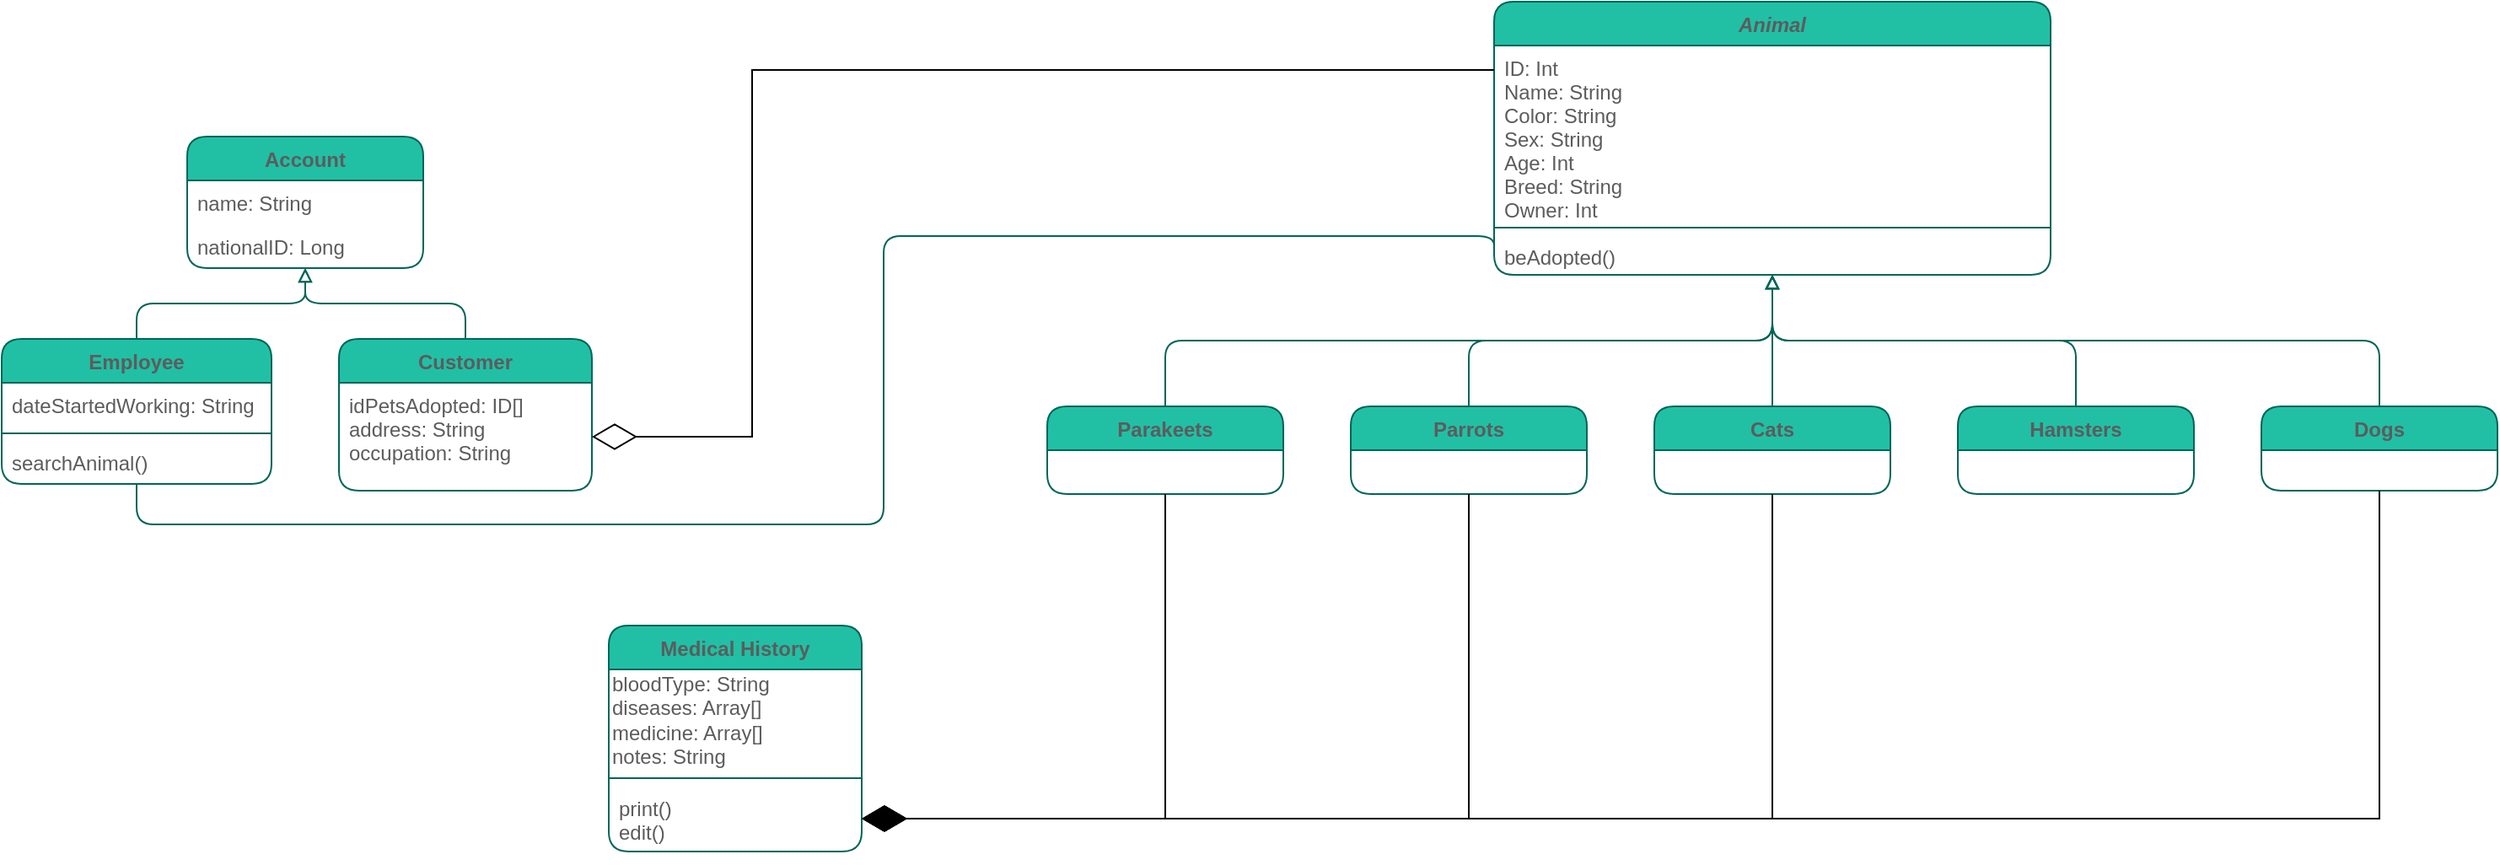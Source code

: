 <mxfile version="19.0.3" type="device"><diagram id="C5RBs43oDa-KdzZeNtuy" name="Page-1"><mxGraphModel dx="1668" dy="545" grid="0" gridSize="10" guides="1" tooltips="1" connect="1" arrows="1" fold="1" page="0" pageScale="1" pageWidth="827" pageHeight="1169" math="0" shadow="0"><root><mxCell id="WIyWlLk6GJQsqaUBKTNV-0"/><mxCell id="WIyWlLk6GJQsqaUBKTNV-1" parent="WIyWlLk6GJQsqaUBKTNV-0"/><mxCell id="HJDpGuOYqR1_bCMXs9gD-4" value="Animal" style="swimlane;fontStyle=3;align=center;verticalAlign=top;childLayout=stackLayout;horizontal=1;startSize=26;horizontalStack=0;resizeParent=1;resizeParentMax=0;resizeLast=0;collapsible=1;marginBottom=0;rounded=1;fillColor=#21C0A5;strokeColor=#006658;fontColor=#5C5C5C;" parent="WIyWlLk6GJQsqaUBKTNV-1" vertex="1"><mxGeometry x="135" y="20" width="330" height="162" as="geometry"/></mxCell><mxCell id="HJDpGuOYqR1_bCMXs9gD-5" value="ID: Int&#10;Name: String&#10;Color: String&#10;Sex: String&#10;Age: Int&#10;Breed: String&#10;Owner: Int" style="text;strokeColor=none;fillColor=none;align=left;verticalAlign=top;spacingLeft=4;spacingRight=4;overflow=hidden;rotatable=0;points=[[0,0.5],[1,0.5]];portConstraint=eastwest;rounded=1;fontColor=#5C5C5C;" parent="HJDpGuOYqR1_bCMXs9gD-4" vertex="1"><mxGeometry y="26" width="330" height="104" as="geometry"/></mxCell><mxCell id="HJDpGuOYqR1_bCMXs9gD-6" value="" style="line;strokeWidth=1;fillColor=none;align=left;verticalAlign=middle;spacingTop=-1;spacingLeft=3;spacingRight=3;rotatable=0;labelPosition=right;points=[];portConstraint=eastwest;rounded=1;strokeColor=#006658;fontColor=#5C5C5C;" parent="HJDpGuOYqR1_bCMXs9gD-4" vertex="1"><mxGeometry y="130" width="330" height="8" as="geometry"/></mxCell><mxCell id="HJDpGuOYqR1_bCMXs9gD-7" value="beAdopted()" style="text;strokeColor=none;fillColor=none;align=left;verticalAlign=top;spacingLeft=4;spacingRight=4;overflow=hidden;rotatable=0;points=[[0,0.5],[1,0.5]];portConstraint=eastwest;rounded=1;fontColor=#5C5C5C;" parent="HJDpGuOYqR1_bCMXs9gD-4" vertex="1"><mxGeometry y="138" width="330" height="24" as="geometry"/></mxCell><mxCell id="HJDpGuOYqR1_bCMXs9gD-29" style="edgeStyle=orthogonalEdgeStyle;rounded=1;orthogonalLoop=1;jettySize=auto;html=1;exitX=0.5;exitY=0;exitDx=0;exitDy=0;endArrow=block;endFill=0;startSize=12;strokeColor=#006658;fontColor=#5C5C5C;" parent="WIyWlLk6GJQsqaUBKTNV-1" source="HJDpGuOYqR1_bCMXs9gD-13" target="HJDpGuOYqR1_bCMXs9gD-4" edge="1"><mxGeometry relative="1" as="geometry"/></mxCell><mxCell id="HJDpGuOYqR1_bCMXs9gD-13" value="Parakeets" style="swimlane;fontStyle=1;childLayout=stackLayout;horizontal=1;startSize=26;fillColor=#21C0A5;horizontalStack=0;resizeParent=1;resizeParentMax=0;resizeLast=0;collapsible=1;marginBottom=0;rounded=1;strokeColor=#006658;fontColor=#5C5C5C;verticalAlign=top;" parent="WIyWlLk6GJQsqaUBKTNV-1" vertex="1"><mxGeometry x="-130" y="260" width="140" height="52" as="geometry"/></mxCell><mxCell id="HJDpGuOYqR1_bCMXs9gD-30" style="edgeStyle=orthogonalEdgeStyle;rounded=1;orthogonalLoop=1;jettySize=auto;html=1;exitX=0.5;exitY=0;exitDx=0;exitDy=0;endArrow=block;endFill=0;startSize=12;strokeColor=#006658;fontColor=#5C5C5C;" parent="WIyWlLk6GJQsqaUBKTNV-1" source="HJDpGuOYqR1_bCMXs9gD-17" target="HJDpGuOYqR1_bCMXs9gD-4" edge="1"><mxGeometry relative="1" as="geometry"/></mxCell><mxCell id="HJDpGuOYqR1_bCMXs9gD-17" value="Parrots" style="swimlane;fontStyle=1;childLayout=stackLayout;horizontal=1;startSize=26;fillColor=#21C0A5;horizontalStack=0;resizeParent=1;resizeParentMax=0;resizeLast=0;collapsible=1;marginBottom=0;rounded=1;strokeColor=#006658;fontColor=#5C5C5C;verticalAlign=top;" parent="WIyWlLk6GJQsqaUBKTNV-1" vertex="1"><mxGeometry x="50" y="260" width="140" height="52" as="geometry"/></mxCell><mxCell id="HJDpGuOYqR1_bCMXs9gD-27" value="" style="edgeStyle=orthogonalEdgeStyle;rounded=1;orthogonalLoop=1;jettySize=auto;html=1;endArrow=block;endFill=0;startSize=12;strokeColor=#006658;fontColor=#5C5C5C;" parent="WIyWlLk6GJQsqaUBKTNV-1" source="HJDpGuOYqR1_bCMXs9gD-18" target="HJDpGuOYqR1_bCMXs9gD-7" edge="1"><mxGeometry relative="1" as="geometry"><Array as="points"><mxPoint x="300" y="200"/><mxPoint x="300" y="200"/></Array></mxGeometry></mxCell><mxCell id="HJDpGuOYqR1_bCMXs9gD-18" value="Cats" style="swimlane;fontStyle=1;childLayout=stackLayout;horizontal=1;startSize=26;fillColor=#21C0A5;horizontalStack=0;resizeParent=1;resizeParentMax=0;resizeLast=0;collapsible=1;marginBottom=0;rounded=1;strokeColor=#006658;fontColor=#5C5C5C;verticalAlign=top;" parent="WIyWlLk6GJQsqaUBKTNV-1" vertex="1"><mxGeometry x="230" y="260" width="140" height="52" as="geometry"/></mxCell><mxCell id="HJDpGuOYqR1_bCMXs9gD-31" style="edgeStyle=orthogonalEdgeStyle;rounded=1;orthogonalLoop=1;jettySize=auto;html=1;exitX=0.5;exitY=0;exitDx=0;exitDy=0;endArrow=block;endFill=0;startSize=12;strokeColor=#006658;fontColor=#5C5C5C;" parent="WIyWlLk6GJQsqaUBKTNV-1" source="HJDpGuOYqR1_bCMXs9gD-19" target="HJDpGuOYqR1_bCMXs9gD-4" edge="1"><mxGeometry relative="1" as="geometry"/></mxCell><mxCell id="HJDpGuOYqR1_bCMXs9gD-19" value="Hamsters" style="swimlane;fontStyle=1;childLayout=stackLayout;horizontal=1;startSize=26;fillColor=#21C0A5;horizontalStack=0;resizeParent=1;resizeParentMax=0;resizeLast=0;collapsible=1;marginBottom=0;rounded=1;strokeColor=#006658;fontColor=#5C5C5C;verticalAlign=top;" parent="WIyWlLk6GJQsqaUBKTNV-1" vertex="1"><mxGeometry x="410" y="260" width="140" height="52" as="geometry"/></mxCell><mxCell id="HJDpGuOYqR1_bCMXs9gD-32" style="edgeStyle=orthogonalEdgeStyle;rounded=1;orthogonalLoop=1;jettySize=auto;html=1;exitX=0.5;exitY=0;exitDx=0;exitDy=0;endArrow=block;endFill=0;startSize=12;strokeColor=#006658;fontColor=#5C5C5C;" parent="WIyWlLk6GJQsqaUBKTNV-1" source="HJDpGuOYqR1_bCMXs9gD-20" target="HJDpGuOYqR1_bCMXs9gD-4" edge="1"><mxGeometry relative="1" as="geometry"/></mxCell><mxCell id="HJDpGuOYqR1_bCMXs9gD-20" value="Dogs" style="swimlane;fontStyle=1;childLayout=stackLayout;horizontal=1;startSize=26;fillColor=#21C0A5;horizontalStack=0;resizeParent=1;resizeParentMax=0;resizeLast=0;collapsible=1;marginBottom=0;rounded=1;strokeColor=#006658;fontColor=#5C5C5C;verticalAlign=top;" parent="WIyWlLk6GJQsqaUBKTNV-1" vertex="1"><mxGeometry x="590" y="260" width="140" height="50" as="geometry"/></mxCell><mxCell id="HJDpGuOYqR1_bCMXs9gD-34" value="Account" style="swimlane;fontStyle=1;childLayout=stackLayout;horizontal=1;startSize=26;fillColor=#21C0A5;horizontalStack=0;resizeParent=1;resizeParentMax=0;resizeLast=0;collapsible=1;marginBottom=0;rounded=1;strokeColor=#006658;verticalAlign=top;fontColor=#5C5C5C;" parent="WIyWlLk6GJQsqaUBKTNV-1" vertex="1"><mxGeometry x="-640" y="100" width="140" height="78" as="geometry"/></mxCell><mxCell id="HJDpGuOYqR1_bCMXs9gD-35" value="name: String" style="text;strokeColor=none;fillColor=none;align=left;verticalAlign=top;spacingLeft=4;spacingRight=4;overflow=hidden;rotatable=0;points=[[0,0.5],[1,0.5]];portConstraint=eastwest;rounded=1;fontColor=#5C5C5C;" parent="HJDpGuOYqR1_bCMXs9gD-34" vertex="1"><mxGeometry y="26" width="140" height="26" as="geometry"/></mxCell><mxCell id="HJDpGuOYqR1_bCMXs9gD-36" value="nationalID: Long" style="text;strokeColor=none;fillColor=none;align=left;verticalAlign=top;spacingLeft=4;spacingRight=4;overflow=hidden;rotatable=0;points=[[0,0.5],[1,0.5]];portConstraint=eastwest;rounded=1;fontColor=#5C5C5C;" parent="HJDpGuOYqR1_bCMXs9gD-34" vertex="1"><mxGeometry y="52" width="140" height="26" as="geometry"/></mxCell><mxCell id="HJDpGuOYqR1_bCMXs9gD-45" style="edgeStyle=orthogonalEdgeStyle;rounded=1;orthogonalLoop=1;jettySize=auto;html=1;exitX=0.5;exitY=0;exitDx=0;exitDy=0;endArrow=block;endFill=0;startSize=12;strokeColor=#006658;fontColor=#5C5C5C;" parent="WIyWlLk6GJQsqaUBKTNV-1" source="HJDpGuOYqR1_bCMXs9gD-65" target="HJDpGuOYqR1_bCMXs9gD-34" edge="1"><mxGeometry relative="1" as="geometry"><mxPoint x="-680" y="220" as="sourcePoint"/></mxGeometry></mxCell><mxCell id="HJDpGuOYqR1_bCMXs9gD-46" style="edgeStyle=orthogonalEdgeStyle;rounded=1;orthogonalLoop=1;jettySize=auto;html=1;exitX=0.5;exitY=0;exitDx=0;exitDy=0;endArrow=block;endFill=0;startSize=12;strokeColor=#006658;fontColor=#5C5C5C;" parent="WIyWlLk6GJQsqaUBKTNV-1" source="HJDpGuOYqR1_bCMXs9gD-42" target="HJDpGuOYqR1_bCMXs9gD-34" edge="1"><mxGeometry relative="1" as="geometry"/></mxCell><mxCell id="HJDpGuOYqR1_bCMXs9gD-71" style="edgeStyle=orthogonalEdgeStyle;rounded=1;orthogonalLoop=1;jettySize=auto;html=1;entryX=0;entryY=0.5;entryDx=0;entryDy=0;endArrow=none;endFill=0;startSize=12;strokeColor=#006658;fontColor=#5C5C5C;" parent="WIyWlLk6GJQsqaUBKTNV-1" source="HJDpGuOYqR1_bCMXs9gD-68" target="HJDpGuOYqR1_bCMXs9gD-7" edge="1"><mxGeometry relative="1" as="geometry"><Array as="points"><mxPoint x="-670" y="330"/><mxPoint x="-227" y="330"/><mxPoint x="-227" y="159"/></Array></mxGeometry></mxCell><mxCell id="HJDpGuOYqR1_bCMXs9gD-42" value="Customer" style="swimlane;fontStyle=1;childLayout=stackLayout;horizontal=1;startSize=26;fillColor=#21C0A5;horizontalStack=0;resizeParent=1;resizeParentMax=0;resizeLast=0;collapsible=1;marginBottom=0;rounded=1;strokeColor=#006658;fontColor=#5C5C5C;verticalAlign=top;" parent="WIyWlLk6GJQsqaUBKTNV-1" vertex="1"><mxGeometry x="-550" y="220" width="150" height="90" as="geometry"/></mxCell><mxCell id="HJDpGuOYqR1_bCMXs9gD-43" value="idPetsAdopted: ID[]&#10;address: String&#10;occupation: String" style="text;strokeColor=none;fillColor=none;align=left;verticalAlign=top;spacingLeft=4;spacingRight=4;overflow=hidden;rotatable=0;points=[[0,0.5],[1,0.5]];portConstraint=eastwest;rounded=1;fontColor=#5C5C5C;" parent="HJDpGuOYqR1_bCMXs9gD-42" vertex="1"><mxGeometry y="26" width="150" height="64" as="geometry"/></mxCell><mxCell id="HJDpGuOYqR1_bCMXs9gD-51" value="Medical History" style="swimlane;fontStyle=1;align=center;verticalAlign=top;childLayout=stackLayout;horizontal=1;startSize=26;horizontalStack=0;resizeParent=1;resizeParentMax=0;resizeLast=0;collapsible=1;marginBottom=0;rounded=1;fillColor=#21C0A5;strokeColor=#006658;fontColor=#5C5C5C;" parent="WIyWlLk6GJQsqaUBKTNV-1" vertex="1"><mxGeometry x="-390" y="390" width="150" height="134" as="geometry"/></mxCell><mxCell id="HJDpGuOYqR1_bCMXs9gD-62" value="bloodType: String&lt;br&gt;diseases: Array[]&lt;br&gt;medicine: Array[]&lt;br&gt;notes: String" style="text;html=1;align=left;verticalAlign=middle;resizable=0;points=[];autosize=1;strokeColor=none;fillColor=none;rounded=1;fontColor=#5C5C5C;" parent="HJDpGuOYqR1_bCMXs9gD-51" vertex="1"><mxGeometry y="26" width="150" height="60" as="geometry"/></mxCell><mxCell id="HJDpGuOYqR1_bCMXs9gD-53" value="" style="line;strokeWidth=1;fillColor=none;align=left;verticalAlign=middle;spacingTop=-1;spacingLeft=3;spacingRight=3;rotatable=0;labelPosition=right;points=[];portConstraint=eastwest;rounded=1;strokeColor=#006658;fontColor=#5C5C5C;" parent="HJDpGuOYqR1_bCMXs9gD-51" vertex="1"><mxGeometry y="86" width="150" height="9" as="geometry"/></mxCell><mxCell id="HJDpGuOYqR1_bCMXs9gD-54" value="print()&#10;edit()" style="text;strokeColor=none;fillColor=none;align=left;verticalAlign=top;spacingLeft=4;spacingRight=4;overflow=hidden;rotatable=0;points=[[0,0.5],[1,0.5]];portConstraint=eastwest;rounded=1;fontColor=#5C5C5C;" parent="HJDpGuOYqR1_bCMXs9gD-51" vertex="1"><mxGeometry y="95" width="150" height="39" as="geometry"/></mxCell><mxCell id="HJDpGuOYqR1_bCMXs9gD-65" value="Employee" style="swimlane;fontStyle=1;align=center;verticalAlign=top;childLayout=stackLayout;horizontal=1;startSize=26;horizontalStack=0;resizeParent=1;resizeParentMax=0;resizeLast=0;collapsible=1;marginBottom=0;rounded=1;fillColor=#21C0A5;strokeColor=#006658;fontColor=#5C5C5C;" parent="WIyWlLk6GJQsqaUBKTNV-1" vertex="1"><mxGeometry x="-750" y="220" width="160" height="86" as="geometry"/></mxCell><mxCell id="HJDpGuOYqR1_bCMXs9gD-66" value="dateStartedWorking: String" style="text;strokeColor=none;fillColor=none;align=left;verticalAlign=top;spacingLeft=4;spacingRight=4;overflow=hidden;rotatable=0;points=[[0,0.5],[1,0.5]];portConstraint=eastwest;rounded=1;fontColor=#5C5C5C;" parent="HJDpGuOYqR1_bCMXs9gD-65" vertex="1"><mxGeometry y="26" width="160" height="26" as="geometry"/></mxCell><mxCell id="HJDpGuOYqR1_bCMXs9gD-67" value="" style="line;strokeWidth=1;fillColor=none;align=left;verticalAlign=middle;spacingTop=-1;spacingLeft=3;spacingRight=3;rotatable=0;labelPosition=right;points=[];portConstraint=eastwest;rounded=1;strokeColor=#006658;fontColor=#5C5C5C;" parent="HJDpGuOYqR1_bCMXs9gD-65" vertex="1"><mxGeometry y="52" width="160" height="8" as="geometry"/></mxCell><mxCell id="HJDpGuOYqR1_bCMXs9gD-68" value="searchAnimal()" style="text;strokeColor=none;fillColor=none;align=left;verticalAlign=top;spacingLeft=4;spacingRight=4;overflow=hidden;rotatable=0;points=[[0,0.5],[1,0.5]];portConstraint=eastwest;rounded=1;fontColor=#5C5C5C;" parent="HJDpGuOYqR1_bCMXs9gD-65" vertex="1"><mxGeometry y="60" width="160" height="26" as="geometry"/></mxCell><mxCell id="nRw0SWNEKN8tXN_A1oy_-3" value="" style="endArrow=diamondThin;endFill=1;endSize=24;html=1;rounded=0;entryX=1;entryY=0.5;entryDx=0;entryDy=0;exitX=0.5;exitY=1;exitDx=0;exitDy=0;edgeStyle=orthogonalEdgeStyle;" edge="1" parent="WIyWlLk6GJQsqaUBKTNV-1" source="HJDpGuOYqR1_bCMXs9gD-13" target="HJDpGuOYqR1_bCMXs9gD-54"><mxGeometry width="160" relative="1" as="geometry"><mxPoint x="-111" y="282" as="sourcePoint"/><mxPoint x="49" y="282" as="targetPoint"/></mxGeometry></mxCell><mxCell id="nRw0SWNEKN8tXN_A1oy_-4" value="" style="endArrow=diamondThin;endFill=1;endSize=24;html=1;rounded=0;entryX=1;entryY=0.5;entryDx=0;entryDy=0;exitX=0.5;exitY=1;exitDx=0;exitDy=0;edgeStyle=orthogonalEdgeStyle;" edge="1" parent="WIyWlLk6GJQsqaUBKTNV-1" source="HJDpGuOYqR1_bCMXs9gD-17" target="HJDpGuOYqR1_bCMXs9gD-54"><mxGeometry width="160" relative="1" as="geometry"><mxPoint x="-50" y="322" as="sourcePoint"/><mxPoint x="-230" y="514.5" as="targetPoint"/></mxGeometry></mxCell><mxCell id="nRw0SWNEKN8tXN_A1oy_-5" value="" style="endArrow=diamondThin;endFill=1;endSize=24;html=1;rounded=0;entryX=1;entryY=0.5;entryDx=0;entryDy=0;exitX=0.5;exitY=1;exitDx=0;exitDy=0;edgeStyle=orthogonalEdgeStyle;" edge="1" parent="WIyWlLk6GJQsqaUBKTNV-1" source="HJDpGuOYqR1_bCMXs9gD-18" target="HJDpGuOYqR1_bCMXs9gD-54"><mxGeometry width="160" relative="1" as="geometry"><mxPoint x="-40" y="332" as="sourcePoint"/><mxPoint x="-220" y="524.5" as="targetPoint"/></mxGeometry></mxCell><mxCell id="nRw0SWNEKN8tXN_A1oy_-6" value="" style="endArrow=diamondThin;endFill=1;endSize=24;html=1;rounded=0;entryX=1;entryY=0.5;entryDx=0;entryDy=0;exitX=0.5;exitY=1;exitDx=0;exitDy=0;edgeStyle=orthogonalEdgeStyle;" edge="1" parent="WIyWlLk6GJQsqaUBKTNV-1" source="HJDpGuOYqR1_bCMXs9gD-20" target="HJDpGuOYqR1_bCMXs9gD-54"><mxGeometry width="160" relative="1" as="geometry"><mxPoint x="-30" y="342" as="sourcePoint"/><mxPoint x="-210" y="534.5" as="targetPoint"/></mxGeometry></mxCell><mxCell id="nRw0SWNEKN8tXN_A1oy_-7" value="" style="endArrow=diamondThin;endFill=0;endSize=24;html=1;rounded=0;exitX=0;exitY=0.25;exitDx=0;exitDy=0;edgeStyle=orthogonalEdgeStyle;" edge="1" parent="WIyWlLk6GJQsqaUBKTNV-1" source="HJDpGuOYqR1_bCMXs9gD-4" target="HJDpGuOYqR1_bCMXs9gD-43"><mxGeometry width="160" relative="1" as="geometry"><mxPoint x="-246" y="272" as="sourcePoint"/><mxPoint x="-86" y="272" as="targetPoint"/><Array as="points"><mxPoint x="-305" y="61"/><mxPoint x="-305" y="278"/></Array></mxGeometry></mxCell></root></mxGraphModel></diagram></mxfile>